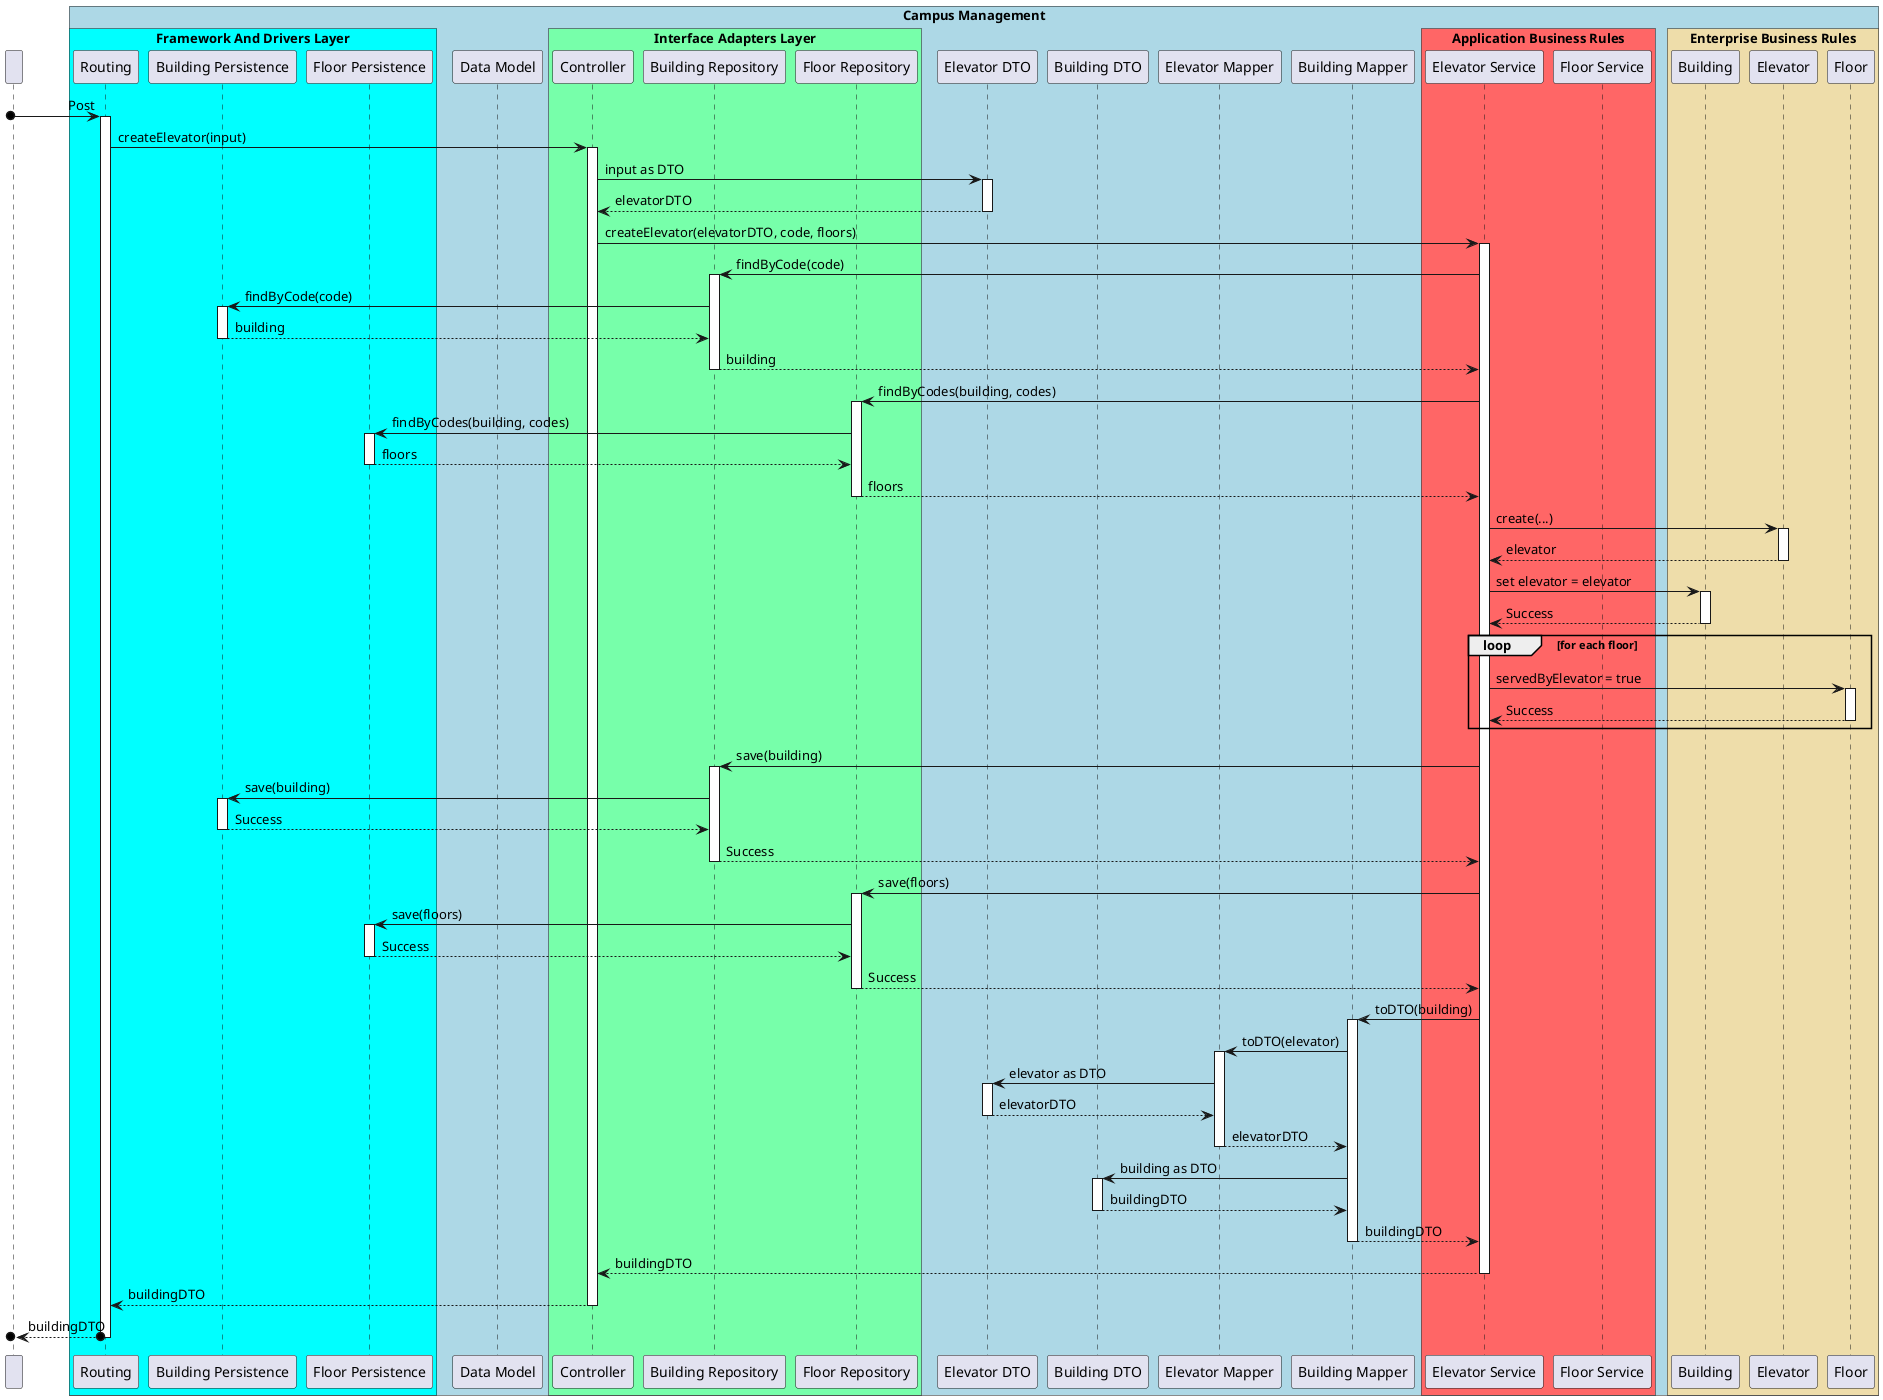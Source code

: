 @startuml SD Lv3

!pragma teoz true

participant " "
box "Campus Management" #LightBlue

    box "Framework And Drivers Layer" #00ffff
        participant Routing
        participant "Building Persistence" as Persistence
        participant "Floor Persistence" as FloorPers
    end box

    participant "Data Model" as Data
    box "Interface Adapters Layer" #77ffaa
        participant Controller
        participant "Building Repository" as Repository
        participant "Floor Repository" as FloorRepo
    end box

    participant "Elevator DTO" as DTO
    participant "Building DTO" as BuildingDTO
    participant "Elevator Mapper" as Mapper
    participant "Building Mapper" as BuildingMapper
    box "Application Business Rules" #ff6666
        participant "Elevator Service" as ElevatorService
        participant "Floor Service" as FloorS
    end box

    box "Enterprise Business Rules" #eeddaa
        participant Building
        participant Elevator
        participant Floor
    end box
end box


[o-> Routing : Post
activate Routing

    Routing -> Controller : createElevator(input)
    activate Controller

        Controller -> DTO : input as DTO
        activate DTO

        DTO --> Controller : elevatorDTO
        deactivate DTO

        Controller -> ElevatorService : createElevator(elevatorDTO, code, floors)
        activate ElevatorService
        
            ElevatorService -> Repository : findByCode(code)
            activate Repository

                Repository -> Persistence : findByCode(code)
                activate Persistence

                Persistence --> Repository : building
                deactivate Persistence

            Repository --> ElevatorService : building
            deactivate Repository

            ElevatorService -> FloorRepo : findByCodes(building, codes)
            activate FloorRepo

                FloorRepo -> FloorPers : findByCodes(building, codes)
                activate FloorPers

                FloorPers --> FloorRepo : floors
                deactivate FloorPers

            FloorRepo --> ElevatorService : floors
            deactivate FloorRepo

            ElevatorService -> Elevator : create(...)
            activate Elevator

            Elevator --> ElevatorService : elevator
            deactivate Elevator

            ElevatorService -> Building : set elevator = elevator
            activate Building
            
            Building --> ElevatorService : Success
            deactivate Building

            loop for each floor
                ElevatorService -> Floor : servedByElevator = true
                activate Floor
                Floor --> ElevatorService : Success
                deactivate Floor
            end

            ElevatorService -> Repository : save(building)
            activate Repository

                Repository -> Persistence : save(building)
                activate Persistence

                Persistence --> Repository : Success
                deactivate Persistence

            Repository --> ElevatorService : Success
            deactivate Repository

            ElevatorService -> FloorRepo : save(floors)
            activate FloorRepo

                FloorRepo -> FloorPers : save(floors)
                activate FloorPers

                FloorPers --> FloorRepo : Success
                deactivate FloorPers

            FloorRepo --> ElevatorService : Success
            deactivate FloorRepo

        ElevatorService -> BuildingMapper : toDTO(building)
        activate BuildingMapper

            BuildingMapper -> Mapper : toDTO(elevator)
            activate Mapper

                Mapper -> DTO : elevator as DTO
                activate DTO

                DTO --> Mapper: elevatorDTO
                deactivate DTO

            Mapper --> BuildingMapper : elevatorDTO
            deactivate Mapper

            
                BuildingMapper -> BuildingDTO : building as DTO
                activate BuildingDTO

                BuildingDTO --> BuildingMapper: buildingDTO
                deactivate BuildingDTO
        
        BuildingMapper --> ElevatorService : buildingDTO
        deactivate BuildingMapper

        ElevatorService --> Controller : buildingDTO
        deactivate ElevatorService

    Controller --> Routing : buildingDTO
    deactivate Controller

[o<--o Routing : buildingDTO
deactivate Routing


@enduml